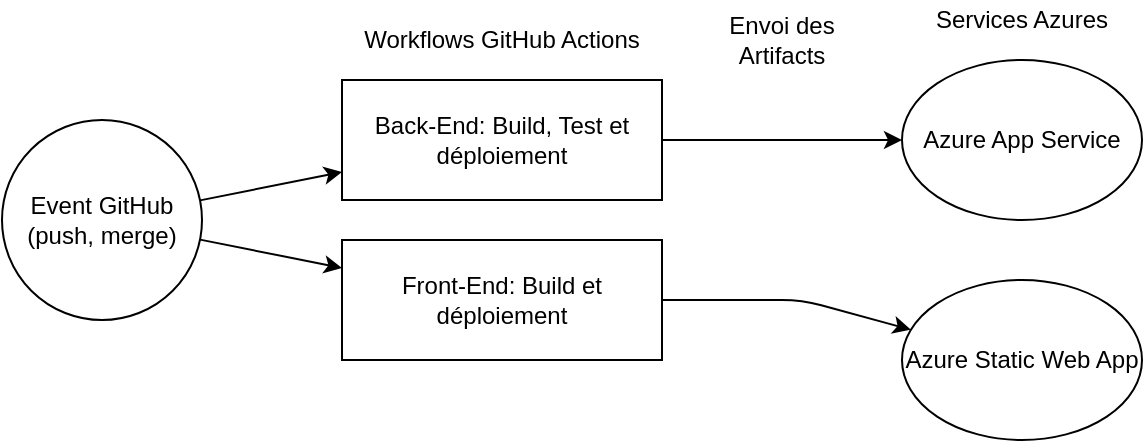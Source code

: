 <mxfile version="14.2.7" type="device"><diagram id="X5aQarqE94TtIB3d85lu" name="Page-1"><mxGraphModel dx="2062" dy="1122" grid="1" gridSize="10" guides="1" tooltips="1" connect="1" arrows="1" fold="1" page="1" pageScale="1" pageWidth="827" pageHeight="1169" math="0" shadow="0"><root><mxCell id="0"/><mxCell id="1" parent="0"/><mxCell id="ESBvxiH5Lp6ZSc_AWNwa-1" value="Event GitHub&lt;br&gt;(push, merge)" style="ellipse;whiteSpace=wrap;html=1;aspect=fixed;" vertex="1" parent="1"><mxGeometry x="80" y="70" width="100" height="100" as="geometry"/></mxCell><mxCell id="ESBvxiH5Lp6ZSc_AWNwa-2" value="Back-End: Build, Test et déploiement" style="rounded=0;whiteSpace=wrap;html=1;" vertex="1" parent="1"><mxGeometry x="250" y="50" width="160" height="60" as="geometry"/></mxCell><mxCell id="ESBvxiH5Lp6ZSc_AWNwa-3" value="Front-End: Build et déploiement" style="rounded=0;whiteSpace=wrap;html=1;" vertex="1" parent="1"><mxGeometry x="250" y="130" width="160" height="60" as="geometry"/></mxCell><mxCell id="ESBvxiH5Lp6ZSc_AWNwa-4" value="" style="endArrow=classic;html=1;" edge="1" parent="1" source="ESBvxiH5Lp6ZSc_AWNwa-1" target="ESBvxiH5Lp6ZSc_AWNwa-2"><mxGeometry width="50" height="50" relative="1" as="geometry"><mxPoint x="210" y="320" as="sourcePoint"/><mxPoint x="260" y="270" as="targetPoint"/></mxGeometry></mxCell><mxCell id="ESBvxiH5Lp6ZSc_AWNwa-5" value="" style="endArrow=classic;html=1;" edge="1" parent="1" source="ESBvxiH5Lp6ZSc_AWNwa-1" target="ESBvxiH5Lp6ZSc_AWNwa-3"><mxGeometry width="50" height="50" relative="1" as="geometry"><mxPoint x="170" y="300" as="sourcePoint"/><mxPoint x="220" y="250" as="targetPoint"/></mxGeometry></mxCell><mxCell id="ESBvxiH5Lp6ZSc_AWNwa-6" value="Azure App Service" style="ellipse;whiteSpace=wrap;html=1;" vertex="1" parent="1"><mxGeometry x="530" y="40" width="120" height="80" as="geometry"/></mxCell><mxCell id="ESBvxiH5Lp6ZSc_AWNwa-7" value="Azure Static Web App" style="ellipse;whiteSpace=wrap;html=1;" vertex="1" parent="1"><mxGeometry x="530" y="150" width="120" height="80" as="geometry"/></mxCell><mxCell id="ESBvxiH5Lp6ZSc_AWNwa-8" value="" style="endArrow=classic;html=1;" edge="1" parent="1" source="ESBvxiH5Lp6ZSc_AWNwa-2" target="ESBvxiH5Lp6ZSc_AWNwa-6"><mxGeometry width="50" height="50" relative="1" as="geometry"><mxPoint x="380" y="310" as="sourcePoint"/><mxPoint x="430" y="260" as="targetPoint"/><Array as="points"><mxPoint x="480" y="80"/></Array></mxGeometry></mxCell><mxCell id="ESBvxiH5Lp6ZSc_AWNwa-9" value="" style="endArrow=classic;html=1;" edge="1" parent="1" source="ESBvxiH5Lp6ZSc_AWNwa-3" target="ESBvxiH5Lp6ZSc_AWNwa-7"><mxGeometry width="50" height="50" relative="1" as="geometry"><mxPoint x="490" y="310" as="sourcePoint"/><mxPoint x="540" y="260" as="targetPoint"/><Array as="points"><mxPoint x="480" y="160"/></Array></mxGeometry></mxCell><mxCell id="ESBvxiH5Lp6ZSc_AWNwa-10" value="Envoi des Artifacts" style="text;html=1;strokeColor=none;fillColor=none;align=center;verticalAlign=middle;whiteSpace=wrap;rounded=0;" vertex="1" parent="1"><mxGeometry x="435" y="20" width="70" height="20" as="geometry"/></mxCell><mxCell id="ESBvxiH5Lp6ZSc_AWNwa-13" value="Workflows GitHub Actions" style="text;html=1;strokeColor=none;fillColor=none;align=center;verticalAlign=middle;whiteSpace=wrap;rounded=0;" vertex="1" parent="1"><mxGeometry x="240" y="20" width="180" height="20" as="geometry"/></mxCell><mxCell id="ESBvxiH5Lp6ZSc_AWNwa-14" value="Services Azures" style="text;html=1;strokeColor=none;fillColor=none;align=center;verticalAlign=middle;whiteSpace=wrap;rounded=0;" vertex="1" parent="1"><mxGeometry x="545" y="10" width="90" height="20" as="geometry"/></mxCell></root></mxGraphModel></diagram></mxfile>